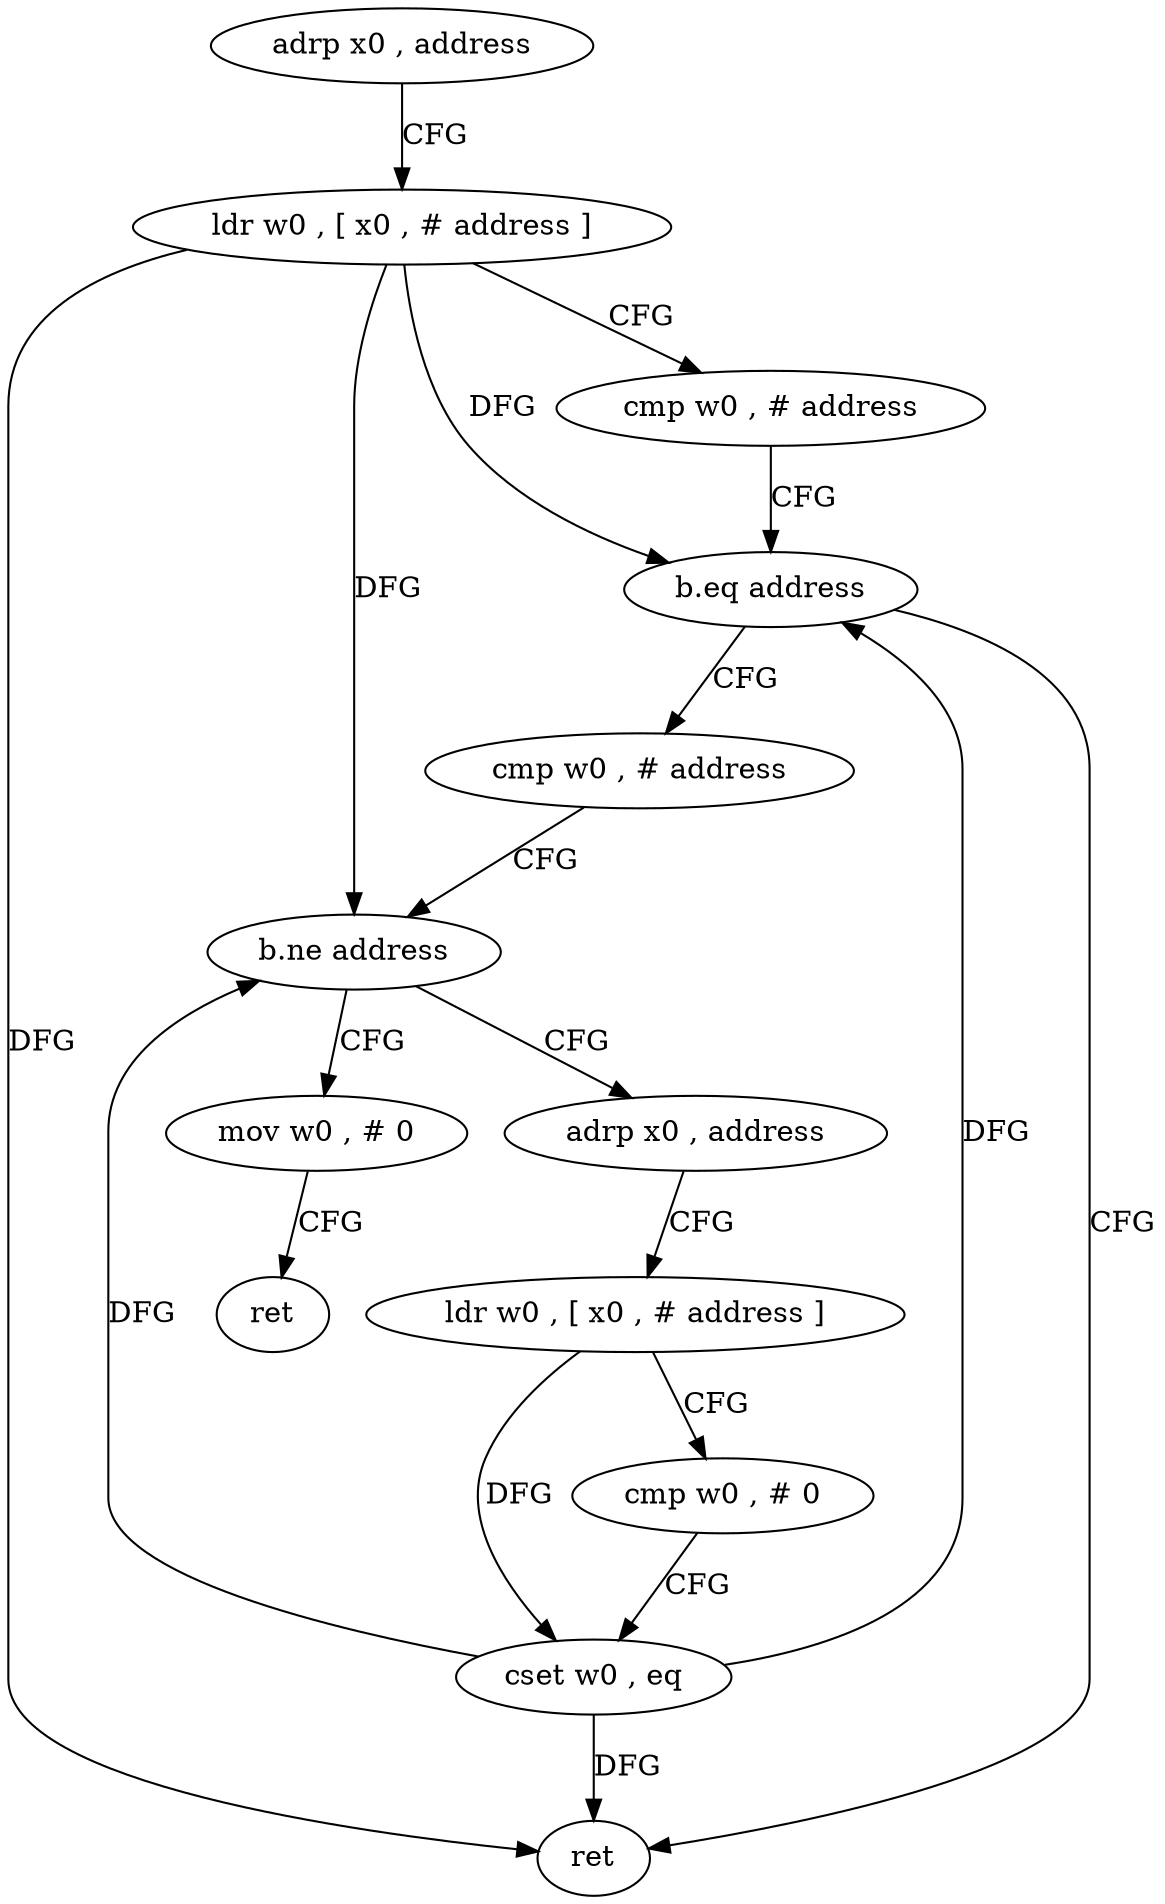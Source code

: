 digraph "func" {
"4233768" [label = "adrp x0 , address" ]
"4233772" [label = "ldr w0 , [ x0 , # address ]" ]
"4233776" [label = "cmp w0 , # address" ]
"4233780" [label = "b.eq address" ]
"4233808" [label = "ret" ]
"4233784" [label = "cmp w0 , # address" ]
"4233788" [label = "b.ne address" ]
"4233816" [label = "mov w0 , # 0" ]
"4233792" [label = "adrp x0 , address" ]
"4233820" [label = "ret" ]
"4233796" [label = "ldr w0 , [ x0 , # address ]" ]
"4233800" [label = "cmp w0 , # 0" ]
"4233804" [label = "cset w0 , eq" ]
"4233768" -> "4233772" [ label = "CFG" ]
"4233772" -> "4233776" [ label = "CFG" ]
"4233772" -> "4233780" [ label = "DFG" ]
"4233772" -> "4233808" [ label = "DFG" ]
"4233772" -> "4233788" [ label = "DFG" ]
"4233776" -> "4233780" [ label = "CFG" ]
"4233780" -> "4233808" [ label = "CFG" ]
"4233780" -> "4233784" [ label = "CFG" ]
"4233784" -> "4233788" [ label = "CFG" ]
"4233788" -> "4233816" [ label = "CFG" ]
"4233788" -> "4233792" [ label = "CFG" ]
"4233816" -> "4233820" [ label = "CFG" ]
"4233792" -> "4233796" [ label = "CFG" ]
"4233796" -> "4233800" [ label = "CFG" ]
"4233796" -> "4233804" [ label = "DFG" ]
"4233800" -> "4233804" [ label = "CFG" ]
"4233804" -> "4233808" [ label = "DFG" ]
"4233804" -> "4233780" [ label = "DFG" ]
"4233804" -> "4233788" [ label = "DFG" ]
}
